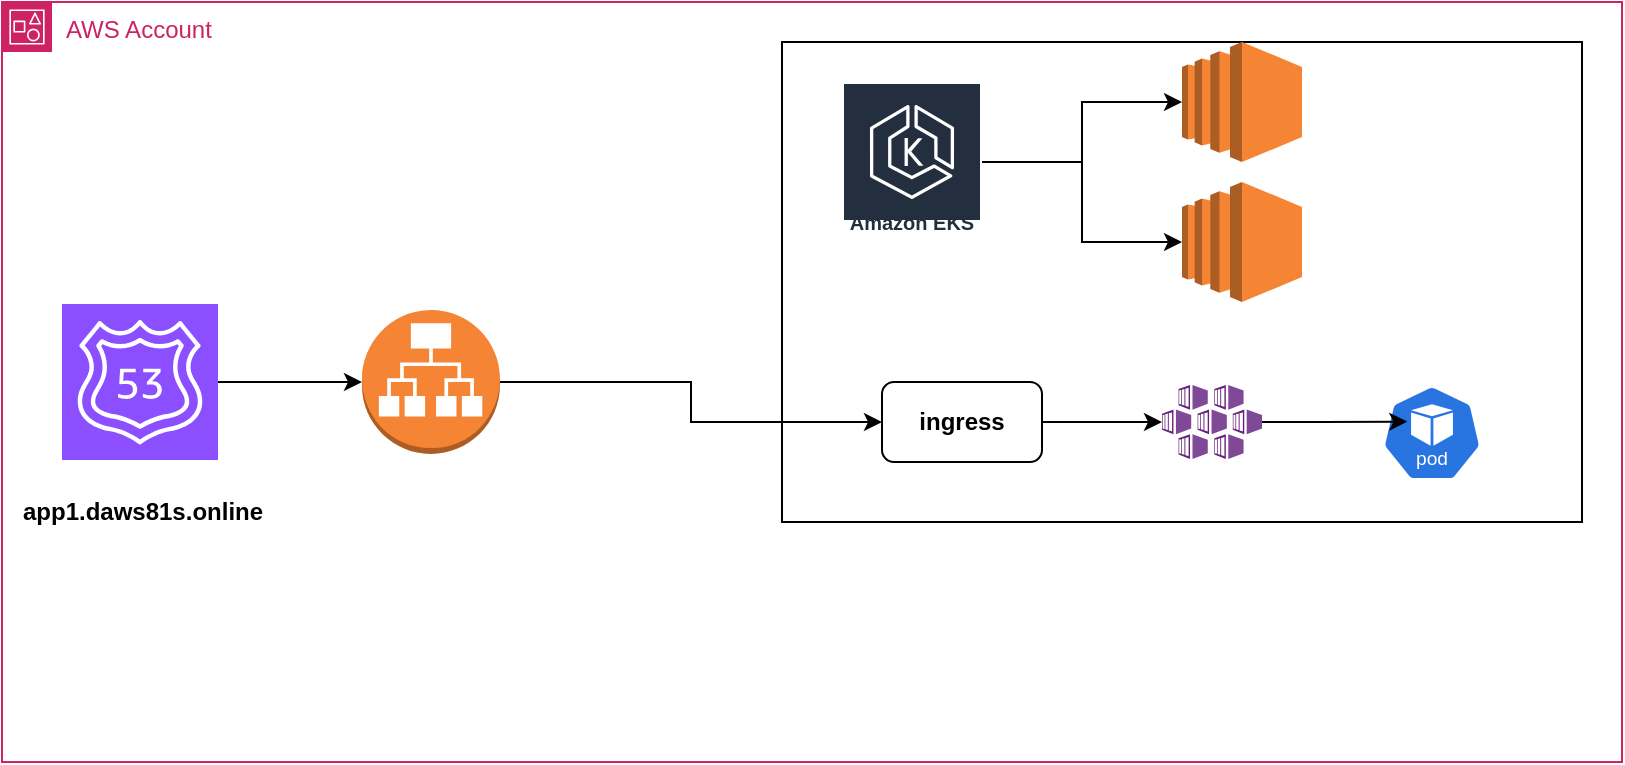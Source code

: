 <mxfile version="24.8.4">
  <diagram name="Page-1" id="mSZBGDn1ZyXawdhZsoKn">
    <mxGraphModel dx="2109" dy="686" grid="1" gridSize="10" guides="1" tooltips="1" connect="1" arrows="1" fold="1" page="1" pageScale="1" pageWidth="850" pageHeight="1100" math="0" shadow="0">
      <root>
        <mxCell id="0" />
        <mxCell id="1" parent="0" />
        <mxCell id="rLMsIQ_P4WRgBCbAYzuP-1" value="AWS Account" style="points=[[0,0],[0.25,0],[0.5,0],[0.75,0],[1,0],[1,0.25],[1,0.5],[1,0.75],[1,1],[0.75,1],[0.5,1],[0.25,1],[0,1],[0,0.75],[0,0.5],[0,0.25]];outlineConnect=0;gradientColor=none;html=1;whiteSpace=wrap;fontSize=12;fontStyle=0;container=1;pointerEvents=0;collapsible=0;recursiveResize=0;shape=mxgraph.aws4.group;grIcon=mxgraph.aws4.group_account;strokeColor=#CD2264;fillColor=none;verticalAlign=top;align=left;spacingLeft=30;fontColor=#CD2264;dashed=0;" vertex="1" parent="1">
          <mxGeometry x="-130" y="120" width="810" height="380" as="geometry" />
        </mxCell>
        <mxCell id="rLMsIQ_P4WRgBCbAYzuP-9" value="" style="outlineConnect=0;dashed=0;verticalLabelPosition=bottom;verticalAlign=top;align=center;html=1;shape=mxgraph.aws3.application_load_balancer;fillColor=#F58534;gradientColor=none;" vertex="1" parent="rLMsIQ_P4WRgBCbAYzuP-1">
          <mxGeometry x="180" y="154" width="69" height="72" as="geometry" />
        </mxCell>
        <mxCell id="rLMsIQ_P4WRgBCbAYzuP-10" value="" style="group" vertex="1" connectable="0" parent="rLMsIQ_P4WRgBCbAYzuP-1">
          <mxGeometry x="390" y="20" width="400" height="240" as="geometry" />
        </mxCell>
        <mxCell id="rLMsIQ_P4WRgBCbAYzuP-3" value="" style="rounded=0;whiteSpace=wrap;html=1;" vertex="1" parent="rLMsIQ_P4WRgBCbAYzuP-10">
          <mxGeometry width="400" height="240" as="geometry" />
        </mxCell>
        <mxCell id="rLMsIQ_P4WRgBCbAYzuP-7" style="edgeStyle=orthogonalEdgeStyle;rounded=0;orthogonalLoop=1;jettySize=auto;html=1;" edge="1" parent="rLMsIQ_P4WRgBCbAYzuP-10" source="rLMsIQ_P4WRgBCbAYzuP-4" target="rLMsIQ_P4WRgBCbAYzuP-5">
          <mxGeometry relative="1" as="geometry" />
        </mxCell>
        <mxCell id="rLMsIQ_P4WRgBCbAYzuP-8" style="edgeStyle=orthogonalEdgeStyle;rounded=0;orthogonalLoop=1;jettySize=auto;html=1;" edge="1" parent="rLMsIQ_P4WRgBCbAYzuP-10" source="rLMsIQ_P4WRgBCbAYzuP-4" target="rLMsIQ_P4WRgBCbAYzuP-6">
          <mxGeometry relative="1" as="geometry" />
        </mxCell>
        <mxCell id="rLMsIQ_P4WRgBCbAYzuP-4" value="Amazon EKS" style="sketch=0;outlineConnect=0;fontColor=#232F3E;gradientColor=none;strokeColor=#ffffff;fillColor=#232F3E;dashed=0;verticalLabelPosition=middle;verticalAlign=bottom;align=center;html=1;whiteSpace=wrap;fontSize=10;fontStyle=1;spacing=3;shape=mxgraph.aws4.productIcon;prIcon=mxgraph.aws4.eks;" vertex="1" parent="rLMsIQ_P4WRgBCbAYzuP-10">
          <mxGeometry x="30" y="20" width="70" height="80" as="geometry" />
        </mxCell>
        <mxCell id="rLMsIQ_P4WRgBCbAYzuP-5" value="" style="outlineConnect=0;dashed=0;verticalLabelPosition=bottom;verticalAlign=top;align=center;html=1;shape=mxgraph.aws3.ec2;fillColor=#F58534;gradientColor=none;" vertex="1" parent="rLMsIQ_P4WRgBCbAYzuP-10">
          <mxGeometry x="200" width="60" height="60" as="geometry" />
        </mxCell>
        <mxCell id="rLMsIQ_P4WRgBCbAYzuP-6" value="" style="outlineConnect=0;dashed=0;verticalLabelPosition=bottom;verticalAlign=top;align=center;html=1;shape=mxgraph.aws3.ec2;fillColor=#F58534;gradientColor=none;" vertex="1" parent="rLMsIQ_P4WRgBCbAYzuP-10">
          <mxGeometry x="200" y="70" width="60" height="60" as="geometry" />
        </mxCell>
        <mxCell id="rLMsIQ_P4WRgBCbAYzuP-17" style="edgeStyle=orthogonalEdgeStyle;rounded=0;orthogonalLoop=1;jettySize=auto;html=1;" edge="1" parent="rLMsIQ_P4WRgBCbAYzuP-10" source="rLMsIQ_P4WRgBCbAYzuP-15" target="rLMsIQ_P4WRgBCbAYzuP-16">
          <mxGeometry relative="1" as="geometry" />
        </mxCell>
        <mxCell id="rLMsIQ_P4WRgBCbAYzuP-15" value="&lt;b&gt;ingress&lt;/b&gt;" style="rounded=1;whiteSpace=wrap;html=1;" vertex="1" parent="rLMsIQ_P4WRgBCbAYzuP-10">
          <mxGeometry x="50" y="170" width="80" height="40" as="geometry" />
        </mxCell>
        <mxCell id="rLMsIQ_P4WRgBCbAYzuP-16" value="" style="image;sketch=0;aspect=fixed;html=1;points=[];align=center;fontSize=12;image=img/lib/mscae/Kubernetes_Services.svg;" vertex="1" parent="rLMsIQ_P4WRgBCbAYzuP-10">
          <mxGeometry x="190" y="171.5" width="50" height="37" as="geometry" />
        </mxCell>
        <mxCell id="rLMsIQ_P4WRgBCbAYzuP-18" value="" style="aspect=fixed;sketch=0;html=1;dashed=0;whitespace=wrap;verticalLabelPosition=bottom;verticalAlign=top;fillColor=#2875E2;strokeColor=#ffffff;points=[[0.005,0.63,0],[0.1,0.2,0],[0.9,0.2,0],[0.5,0,0],[0.995,0.63,0],[0.72,0.99,0],[0.5,1,0],[0.28,0.99,0]];shape=mxgraph.kubernetes.icon2;kubernetesLabel=1;prIcon=pod" vertex="1" parent="rLMsIQ_P4WRgBCbAYzuP-10">
          <mxGeometry x="300" y="171.5" width="50" height="48" as="geometry" />
        </mxCell>
        <mxCell id="rLMsIQ_P4WRgBCbAYzuP-19" style="edgeStyle=orthogonalEdgeStyle;rounded=0;orthogonalLoop=1;jettySize=auto;html=1;entryX=0.253;entryY=0.381;entryDx=0;entryDy=0;entryPerimeter=0;" edge="1" parent="rLMsIQ_P4WRgBCbAYzuP-10" source="rLMsIQ_P4WRgBCbAYzuP-16" target="rLMsIQ_P4WRgBCbAYzuP-18">
          <mxGeometry relative="1" as="geometry" />
        </mxCell>
        <mxCell id="rLMsIQ_P4WRgBCbAYzuP-11" value="" style="sketch=0;points=[[0,0,0],[0.25,0,0],[0.5,0,0],[0.75,0,0],[1,0,0],[0,1,0],[0.25,1,0],[0.5,1,0],[0.75,1,0],[1,1,0],[0,0.25,0],[0,0.5,0],[0,0.75,0],[1,0.25,0],[1,0.5,0],[1,0.75,0]];outlineConnect=0;fontColor=#232F3E;fillColor=#8C4FFF;strokeColor=#ffffff;dashed=0;verticalLabelPosition=bottom;verticalAlign=top;align=center;html=1;fontSize=12;fontStyle=0;aspect=fixed;shape=mxgraph.aws4.resourceIcon;resIcon=mxgraph.aws4.route_53;" vertex="1" parent="rLMsIQ_P4WRgBCbAYzuP-1">
          <mxGeometry x="30" y="151" width="78" height="78" as="geometry" />
        </mxCell>
        <mxCell id="rLMsIQ_P4WRgBCbAYzuP-12" style="edgeStyle=orthogonalEdgeStyle;rounded=0;orthogonalLoop=1;jettySize=auto;html=1;entryX=0;entryY=0.5;entryDx=0;entryDy=0;entryPerimeter=0;" edge="1" parent="rLMsIQ_P4WRgBCbAYzuP-1" source="rLMsIQ_P4WRgBCbAYzuP-11" target="rLMsIQ_P4WRgBCbAYzuP-9">
          <mxGeometry relative="1" as="geometry" />
        </mxCell>
        <mxCell id="rLMsIQ_P4WRgBCbAYzuP-21" style="edgeStyle=orthogonalEdgeStyle;rounded=0;orthogonalLoop=1;jettySize=auto;html=1;" edge="1" parent="rLMsIQ_P4WRgBCbAYzuP-1" source="rLMsIQ_P4WRgBCbAYzuP-9" target="rLMsIQ_P4WRgBCbAYzuP-15">
          <mxGeometry relative="1" as="geometry" />
        </mxCell>
        <mxCell id="rLMsIQ_P4WRgBCbAYzuP-22" value="&lt;b&gt;app1.daws81s.online&lt;/b&gt;" style="text;html=1;align=center;verticalAlign=middle;resizable=0;points=[];autosize=1;strokeColor=none;fillColor=none;" vertex="1" parent="rLMsIQ_P4WRgBCbAYzuP-1">
          <mxGeometry y="240" width="140" height="30" as="geometry" />
        </mxCell>
      </root>
    </mxGraphModel>
  </diagram>
</mxfile>
